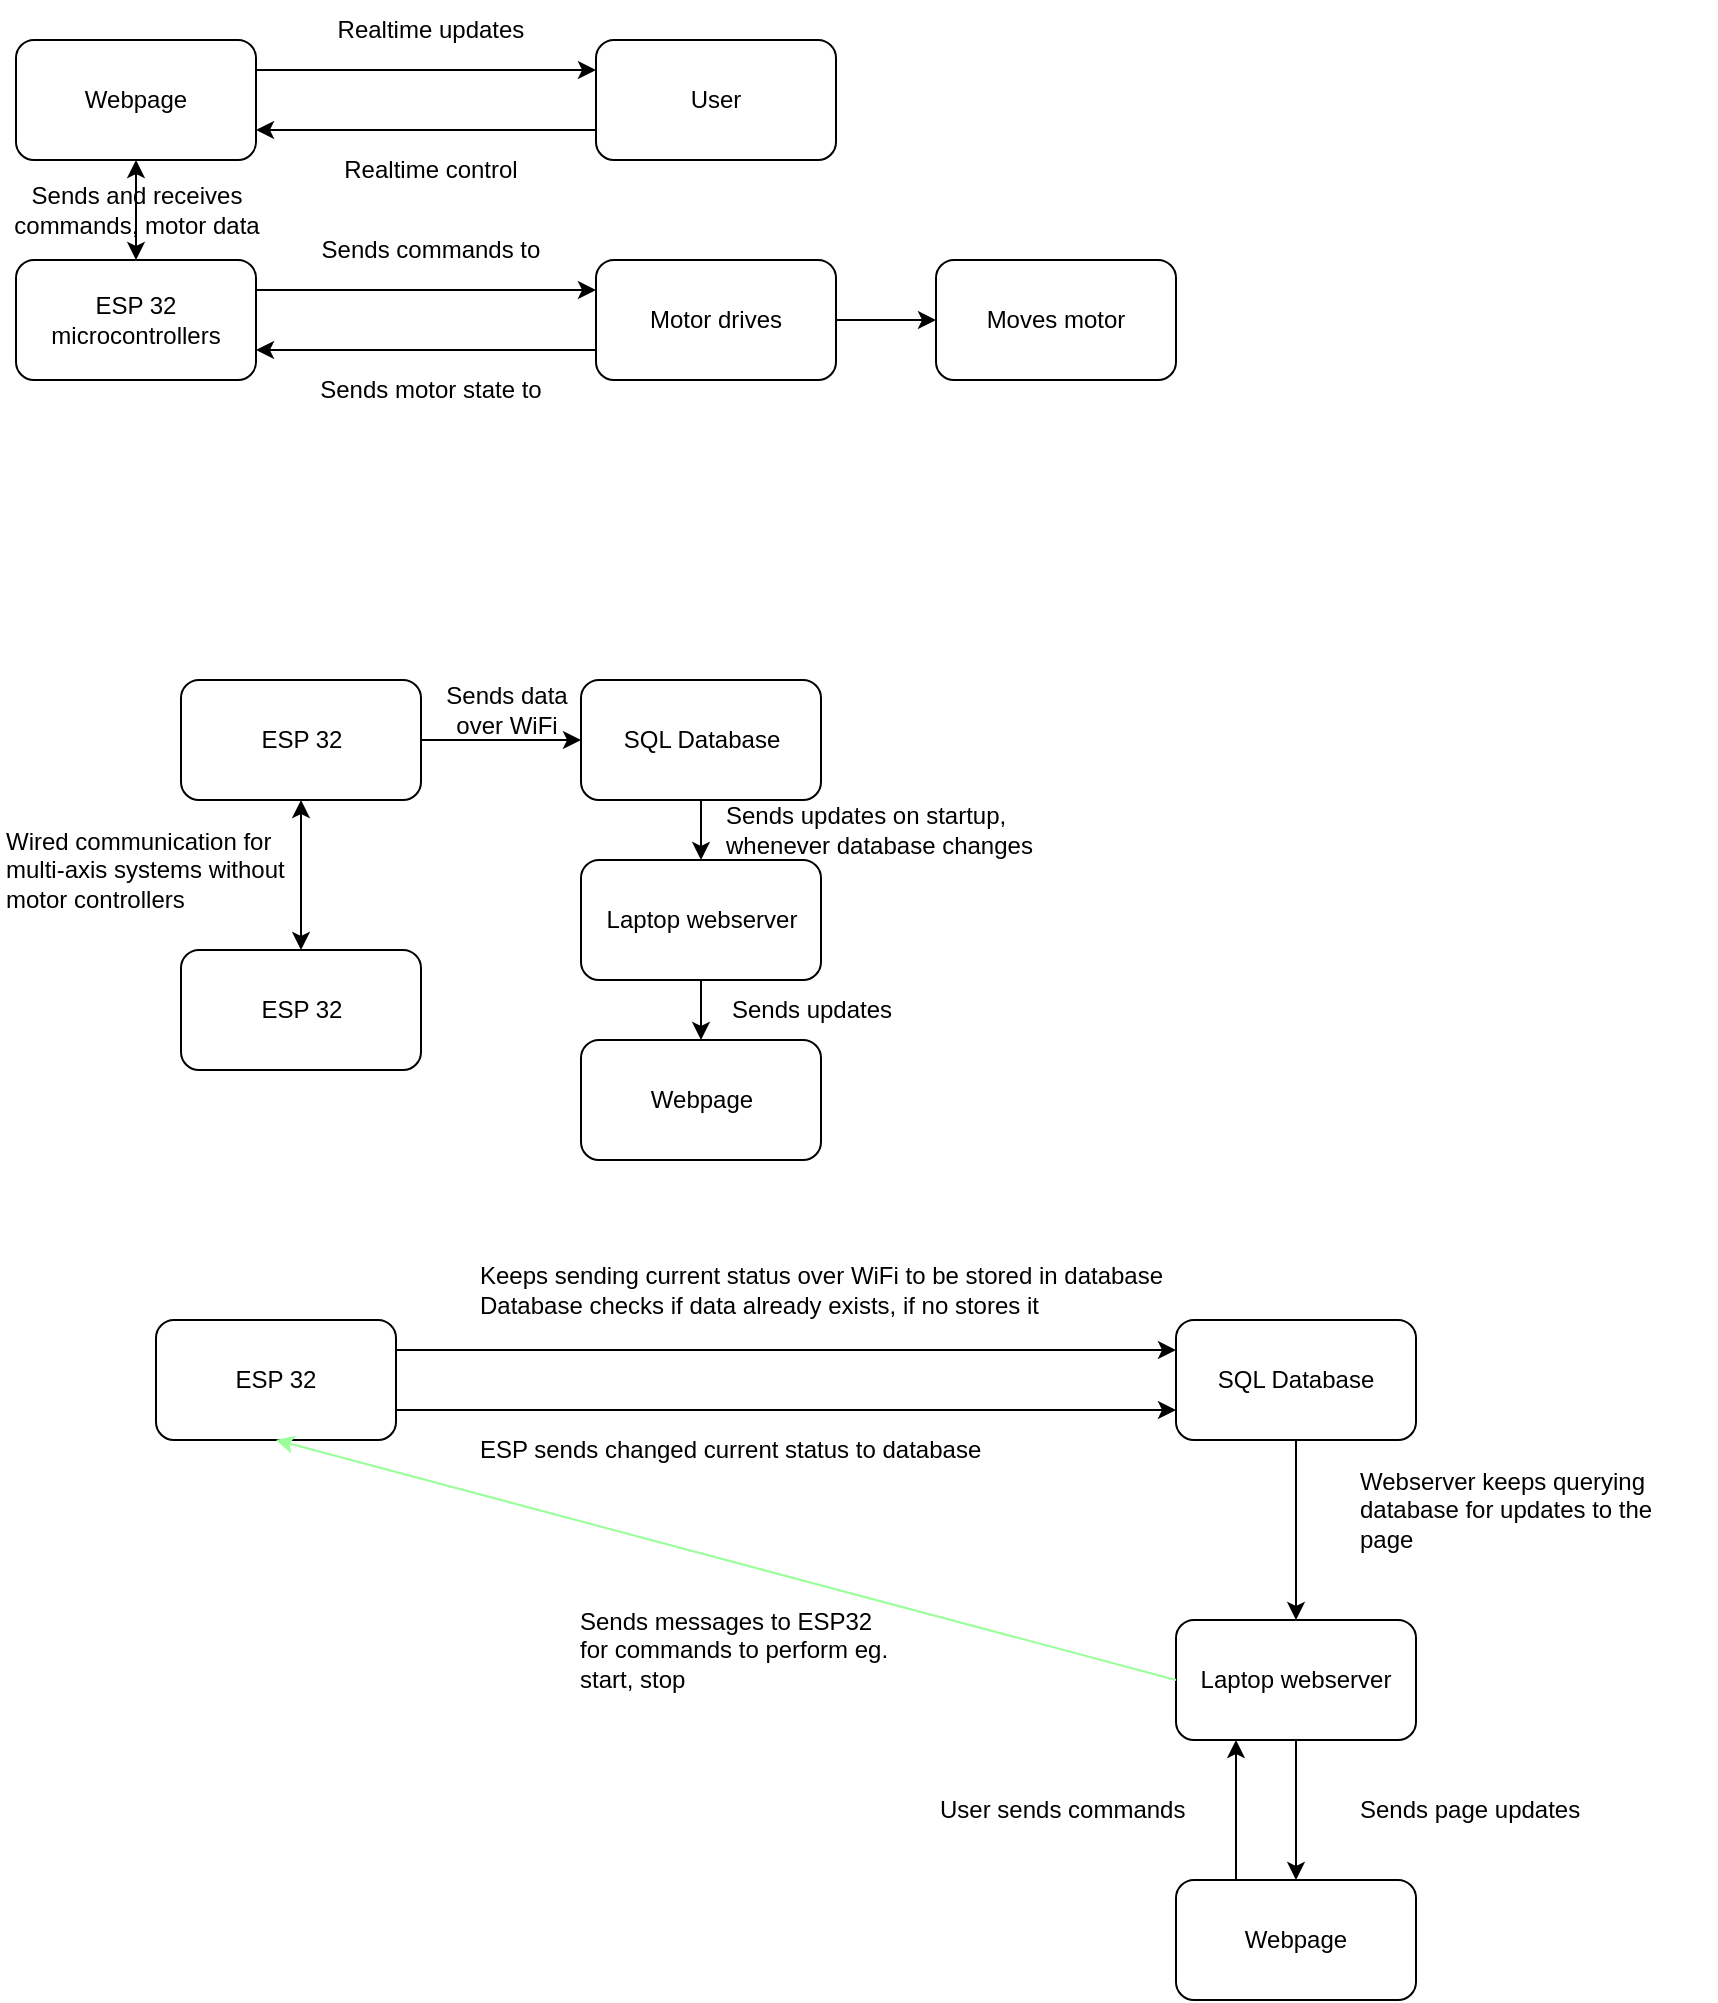 <mxfile version="22.1.4" type="github">
  <diagram name="Page-1" id="IyFaSJXehdAYe9SnTWNC">
    <mxGraphModel dx="1077" dy="559" grid="1" gridSize="10" guides="1" tooltips="1" connect="1" arrows="1" fold="1" page="1" pageScale="1" pageWidth="850" pageHeight="1100" math="0" shadow="0">
      <root>
        <mxCell id="0" />
        <mxCell id="1" parent="0" />
        <mxCell id="XIC-ybf91ITHPClUM8sA-1" value="ESP 32 microcontrollers" style="rounded=1;whiteSpace=wrap;html=1;" parent="1" vertex="1">
          <mxGeometry x="40" y="190" width="120" height="60" as="geometry" />
        </mxCell>
        <mxCell id="XIC-ybf91ITHPClUM8sA-2" value="Motor drives" style="rounded=1;whiteSpace=wrap;html=1;" parent="1" vertex="1">
          <mxGeometry x="330" y="190" width="120" height="60" as="geometry" />
        </mxCell>
        <mxCell id="XIC-ybf91ITHPClUM8sA-3" value="Moves motor" style="rounded=1;whiteSpace=wrap;html=1;" parent="1" vertex="1">
          <mxGeometry x="500" y="190" width="120" height="60" as="geometry" />
        </mxCell>
        <mxCell id="XIC-ybf91ITHPClUM8sA-4" value="" style="endArrow=classic;html=1;rounded=0;exitX=1;exitY=0.25;exitDx=0;exitDy=0;entryX=0;entryY=0.25;entryDx=0;entryDy=0;" parent="1" source="XIC-ybf91ITHPClUM8sA-1" target="XIC-ybf91ITHPClUM8sA-2" edge="1">
          <mxGeometry width="50" height="50" relative="1" as="geometry">
            <mxPoint x="300" y="270" as="sourcePoint" />
            <mxPoint x="300" y="220" as="targetPoint" />
          </mxGeometry>
        </mxCell>
        <mxCell id="XIC-ybf91ITHPClUM8sA-5" value="Sends commands to" style="text;html=1;strokeColor=none;fillColor=none;align=center;verticalAlign=middle;whiteSpace=wrap;rounded=0;" parent="1" vertex="1">
          <mxGeometry x="180" y="170" width="135" height="30" as="geometry" />
        </mxCell>
        <mxCell id="XIC-ybf91ITHPClUM8sA-6" value="" style="endArrow=classic;html=1;rounded=0;exitX=0;exitY=0.75;exitDx=0;exitDy=0;entryX=1;entryY=0.75;entryDx=0;entryDy=0;" parent="1" source="XIC-ybf91ITHPClUM8sA-2" target="XIC-ybf91ITHPClUM8sA-1" edge="1">
          <mxGeometry width="50" height="50" relative="1" as="geometry">
            <mxPoint x="300" y="210" as="sourcePoint" />
            <mxPoint x="350" y="160" as="targetPoint" />
          </mxGeometry>
        </mxCell>
        <mxCell id="XIC-ybf91ITHPClUM8sA-7" value="Sends motor state to" style="text;html=1;strokeColor=none;fillColor=none;align=center;verticalAlign=middle;whiteSpace=wrap;rounded=0;" parent="1" vertex="1">
          <mxGeometry x="180" y="240" width="135" height="30" as="geometry" />
        </mxCell>
        <mxCell id="XIC-ybf91ITHPClUM8sA-8" value="" style="endArrow=classic;html=1;rounded=0;exitX=1;exitY=0.5;exitDx=0;exitDy=0;entryX=0;entryY=0.5;entryDx=0;entryDy=0;" parent="1" source="XIC-ybf91ITHPClUM8sA-2" target="XIC-ybf91ITHPClUM8sA-3" edge="1">
          <mxGeometry width="50" height="50" relative="1" as="geometry">
            <mxPoint x="300" y="210" as="sourcePoint" />
            <mxPoint x="480" y="180" as="targetPoint" />
          </mxGeometry>
        </mxCell>
        <mxCell id="XIC-ybf91ITHPClUM8sA-9" value="Webpage" style="rounded=1;whiteSpace=wrap;html=1;" parent="1" vertex="1">
          <mxGeometry x="40" y="80" width="120" height="60" as="geometry" />
        </mxCell>
        <mxCell id="XIC-ybf91ITHPClUM8sA-12" value="User" style="rounded=1;whiteSpace=wrap;html=1;" parent="1" vertex="1">
          <mxGeometry x="330" y="80" width="120" height="60" as="geometry" />
        </mxCell>
        <mxCell id="XIC-ybf91ITHPClUM8sA-13" value="" style="endArrow=classic;html=1;rounded=0;exitX=1;exitY=0.25;exitDx=0;exitDy=0;entryX=0;entryY=0.25;entryDx=0;entryDy=0;" parent="1" source="XIC-ybf91ITHPClUM8sA-9" target="XIC-ybf91ITHPClUM8sA-12" edge="1">
          <mxGeometry width="50" height="50" relative="1" as="geometry">
            <mxPoint x="300" y="200" as="sourcePoint" />
            <mxPoint x="350" y="150" as="targetPoint" />
          </mxGeometry>
        </mxCell>
        <mxCell id="XIC-ybf91ITHPClUM8sA-14" value="Realtime updates" style="text;html=1;strokeColor=none;fillColor=none;align=center;verticalAlign=middle;whiteSpace=wrap;rounded=0;" parent="1" vertex="1">
          <mxGeometry x="180" y="60" width="135" height="30" as="geometry" />
        </mxCell>
        <mxCell id="XIC-ybf91ITHPClUM8sA-15" value="" style="endArrow=classic;html=1;rounded=0;exitX=0;exitY=0.75;exitDx=0;exitDy=0;entryX=1;entryY=0.75;entryDx=0;entryDy=0;" parent="1" source="XIC-ybf91ITHPClUM8sA-12" target="XIC-ybf91ITHPClUM8sA-9" edge="1">
          <mxGeometry width="50" height="50" relative="1" as="geometry">
            <mxPoint x="300" y="200" as="sourcePoint" />
            <mxPoint x="350" y="150" as="targetPoint" />
          </mxGeometry>
        </mxCell>
        <mxCell id="XIC-ybf91ITHPClUM8sA-16" value="Realtime control" style="text;html=1;strokeColor=none;fillColor=none;align=center;verticalAlign=middle;whiteSpace=wrap;rounded=0;" parent="1" vertex="1">
          <mxGeometry x="180" y="130" width="135" height="30" as="geometry" />
        </mxCell>
        <mxCell id="XIC-ybf91ITHPClUM8sA-19" value="" style="endArrow=classic;startArrow=classic;html=1;rounded=0;entryX=0.5;entryY=1;entryDx=0;entryDy=0;" parent="1" target="XIC-ybf91ITHPClUM8sA-9" edge="1">
          <mxGeometry width="50" height="50" relative="1" as="geometry">
            <mxPoint x="100" y="190" as="sourcePoint" />
            <mxPoint x="150" y="140" as="targetPoint" />
          </mxGeometry>
        </mxCell>
        <mxCell id="XIC-ybf91ITHPClUM8sA-21" value="Sends and receives commands, motor data" style="text;html=1;strokeColor=none;fillColor=none;align=center;verticalAlign=middle;whiteSpace=wrap;rounded=0;" parent="1" vertex="1">
          <mxGeometry x="32.5" y="150" width="135" height="30" as="geometry" />
        </mxCell>
        <mxCell id="XIC-ybf91ITHPClUM8sA-28" style="edgeStyle=orthogonalEdgeStyle;rounded=0;orthogonalLoop=1;jettySize=auto;html=1;exitX=1;exitY=0.5;exitDx=0;exitDy=0;entryX=0;entryY=0.5;entryDx=0;entryDy=0;" parent="1" source="XIC-ybf91ITHPClUM8sA-22" target="XIC-ybf91ITHPClUM8sA-25" edge="1">
          <mxGeometry relative="1" as="geometry" />
        </mxCell>
        <mxCell id="XIC-ybf91ITHPClUM8sA-22" value="ESP 32" style="rounded=1;whiteSpace=wrap;html=1;" parent="1" vertex="1">
          <mxGeometry x="122.5" y="400" width="120" height="60" as="geometry" />
        </mxCell>
        <mxCell id="XIC-ybf91ITHPClUM8sA-36" style="edgeStyle=orthogonalEdgeStyle;rounded=0;orthogonalLoop=1;jettySize=auto;html=1;exitX=0.5;exitY=1;exitDx=0;exitDy=0;entryX=0.5;entryY=0;entryDx=0;entryDy=0;" parent="1" source="XIC-ybf91ITHPClUM8sA-23" target="XIC-ybf91ITHPClUM8sA-24" edge="1">
          <mxGeometry relative="1" as="geometry" />
        </mxCell>
        <mxCell id="XIC-ybf91ITHPClUM8sA-23" value="Laptop webserver" style="rounded=1;whiteSpace=wrap;html=1;" parent="1" vertex="1">
          <mxGeometry x="322.5" y="490" width="120" height="60" as="geometry" />
        </mxCell>
        <mxCell id="XIC-ybf91ITHPClUM8sA-24" value="Webpage" style="rounded=1;whiteSpace=wrap;html=1;" parent="1" vertex="1">
          <mxGeometry x="322.5" y="580" width="120" height="60" as="geometry" />
        </mxCell>
        <mxCell id="XIC-ybf91ITHPClUM8sA-30" style="edgeStyle=orthogonalEdgeStyle;rounded=0;orthogonalLoop=1;jettySize=auto;html=1;exitX=0.5;exitY=1;exitDx=0;exitDy=0;entryX=0.5;entryY=0;entryDx=0;entryDy=0;" parent="1" source="XIC-ybf91ITHPClUM8sA-25" target="XIC-ybf91ITHPClUM8sA-23" edge="1">
          <mxGeometry relative="1" as="geometry" />
        </mxCell>
        <mxCell id="XIC-ybf91ITHPClUM8sA-25" value="SQL Database" style="rounded=1;whiteSpace=wrap;html=1;" parent="1" vertex="1">
          <mxGeometry x="322.5" y="400" width="120" height="60" as="geometry" />
        </mxCell>
        <mxCell id="XIC-ybf91ITHPClUM8sA-27" value="Sends data&lt;br&gt;over WiFi" style="text;html=1;strokeColor=none;fillColor=none;align=center;verticalAlign=middle;whiteSpace=wrap;rounded=0;" parent="1" vertex="1">
          <mxGeometry x="222.5" y="400" width="125" height="30" as="geometry" />
        </mxCell>
        <mxCell id="XIC-ybf91ITHPClUM8sA-31" value="Sends updates on startup,&lt;br&gt;whenever database changes" style="text;html=1;strokeColor=none;fillColor=none;align=left;verticalAlign=middle;whiteSpace=wrap;rounded=0;" parent="1" vertex="1">
          <mxGeometry x="392.5" y="460" width="180" height="30" as="geometry" />
        </mxCell>
        <mxCell id="XIC-ybf91ITHPClUM8sA-37" value="Sends updates" style="text;html=1;strokeColor=none;fillColor=none;align=center;verticalAlign=middle;whiteSpace=wrap;rounded=0;" parent="1" vertex="1">
          <mxGeometry x="347.5" y="550" width="180" height="30" as="geometry" />
        </mxCell>
        <mxCell id="XIC-ybf91ITHPClUM8sA-38" value="ESP 32" style="rounded=1;whiteSpace=wrap;html=1;" parent="1" vertex="1">
          <mxGeometry x="122.5" y="535" width="120" height="60" as="geometry" />
        </mxCell>
        <mxCell id="XIC-ybf91ITHPClUM8sA-39" value="" style="endArrow=classic;startArrow=classic;html=1;rounded=0;exitX=0.5;exitY=0;exitDx=0;exitDy=0;entryX=0.5;entryY=1;entryDx=0;entryDy=0;" parent="1" source="XIC-ybf91ITHPClUM8sA-38" target="XIC-ybf91ITHPClUM8sA-22" edge="1">
          <mxGeometry width="50" height="50" relative="1" as="geometry">
            <mxPoint x="242.5" y="560" as="sourcePoint" />
            <mxPoint x="292.5" y="510" as="targetPoint" />
            <Array as="points" />
          </mxGeometry>
        </mxCell>
        <mxCell id="XIC-ybf91ITHPClUM8sA-40" value="Wired communication for multi-axis systems without motor controllers" style="text;html=1;strokeColor=none;fillColor=none;align=left;verticalAlign=middle;whiteSpace=wrap;rounded=0;" parent="1" vertex="1">
          <mxGeometry x="32.5" y="480" width="160" height="30" as="geometry" />
        </mxCell>
        <mxCell id="HLk0gE1PzRgoltAU9JZa-1" style="edgeStyle=orthogonalEdgeStyle;rounded=0;orthogonalLoop=1;jettySize=auto;html=1;exitX=1;exitY=0.25;exitDx=0;exitDy=0;entryX=0;entryY=0.25;entryDx=0;entryDy=0;" edge="1" parent="1" source="HLk0gE1PzRgoltAU9JZa-2" target="HLk0gE1PzRgoltAU9JZa-7">
          <mxGeometry relative="1" as="geometry" />
        </mxCell>
        <mxCell id="HLk0gE1PzRgoltAU9JZa-2" value="ESP 32" style="rounded=1;whiteSpace=wrap;html=1;" vertex="1" parent="1">
          <mxGeometry x="110" y="720" width="120" height="60" as="geometry" />
        </mxCell>
        <mxCell id="HLk0gE1PzRgoltAU9JZa-3" style="edgeStyle=orthogonalEdgeStyle;rounded=0;orthogonalLoop=1;jettySize=auto;html=1;exitX=0.5;exitY=1;exitDx=0;exitDy=0;entryX=0.5;entryY=0;entryDx=0;entryDy=0;" edge="1" parent="1" source="HLk0gE1PzRgoltAU9JZa-4" target="HLk0gE1PzRgoltAU9JZa-5">
          <mxGeometry relative="1" as="geometry" />
        </mxCell>
        <mxCell id="HLk0gE1PzRgoltAU9JZa-4" value="Laptop webserver" style="rounded=1;whiteSpace=wrap;html=1;" vertex="1" parent="1">
          <mxGeometry x="620" y="870" width="120" height="60" as="geometry" />
        </mxCell>
        <mxCell id="HLk0gE1PzRgoltAU9JZa-14" style="edgeStyle=orthogonalEdgeStyle;rounded=0;orthogonalLoop=1;jettySize=auto;html=1;exitX=0.25;exitY=0;exitDx=0;exitDy=0;entryX=0.25;entryY=1;entryDx=0;entryDy=0;" edge="1" parent="1" source="HLk0gE1PzRgoltAU9JZa-5" target="HLk0gE1PzRgoltAU9JZa-4">
          <mxGeometry relative="1" as="geometry" />
        </mxCell>
        <mxCell id="HLk0gE1PzRgoltAU9JZa-5" value="Webpage" style="rounded=1;whiteSpace=wrap;html=1;" vertex="1" parent="1">
          <mxGeometry x="620" y="1000" width="120" height="60" as="geometry" />
        </mxCell>
        <mxCell id="HLk0gE1PzRgoltAU9JZa-6" style="edgeStyle=orthogonalEdgeStyle;rounded=0;orthogonalLoop=1;jettySize=auto;html=1;exitX=0.5;exitY=1;exitDx=0;exitDy=0;entryX=0.5;entryY=0;entryDx=0;entryDy=0;" edge="1" parent="1" source="HLk0gE1PzRgoltAU9JZa-7" target="HLk0gE1PzRgoltAU9JZa-4">
          <mxGeometry relative="1" as="geometry" />
        </mxCell>
        <mxCell id="HLk0gE1PzRgoltAU9JZa-7" value="SQL Database" style="rounded=1;whiteSpace=wrap;html=1;" vertex="1" parent="1">
          <mxGeometry x="620" y="720" width="120" height="60" as="geometry" />
        </mxCell>
        <mxCell id="HLk0gE1PzRgoltAU9JZa-8" value="Keeps sending current status over WiFi to be stored in database&lt;br&gt;Database checks if data already exists, if no stores it" style="text;html=1;strokeColor=none;fillColor=none;align=left;verticalAlign=middle;whiteSpace=wrap;rounded=0;" vertex="1" parent="1">
          <mxGeometry x="270" y="690" width="350" height="30" as="geometry" />
        </mxCell>
        <mxCell id="HLk0gE1PzRgoltAU9JZa-9" value="Sends page updates" style="text;html=1;strokeColor=none;fillColor=none;align=left;verticalAlign=middle;whiteSpace=wrap;rounded=0;" vertex="1" parent="1">
          <mxGeometry x="710" y="950" width="180" height="30" as="geometry" />
        </mxCell>
        <mxCell id="HLk0gE1PzRgoltAU9JZa-13" value="Webserver keeps querying database for updates to the page" style="text;html=1;strokeColor=none;fillColor=none;align=left;verticalAlign=middle;whiteSpace=wrap;rounded=0;" vertex="1" parent="1">
          <mxGeometry x="710" y="800" width="150" height="30" as="geometry" />
        </mxCell>
        <mxCell id="HLk0gE1PzRgoltAU9JZa-15" value="User sends commands" style="text;html=1;strokeColor=none;fillColor=none;align=left;verticalAlign=middle;whiteSpace=wrap;rounded=0;" vertex="1" parent="1">
          <mxGeometry x="500" y="950" width="180" height="30" as="geometry" />
        </mxCell>
        <mxCell id="HLk0gE1PzRgoltAU9JZa-16" value="" style="endArrow=classic;html=1;rounded=0;exitX=0;exitY=0.5;exitDx=0;exitDy=0;entryX=0.5;entryY=1;entryDx=0;entryDy=0;strokeColor=#99FF99;" edge="1" parent="1" source="HLk0gE1PzRgoltAU9JZa-4" target="HLk0gE1PzRgoltAU9JZa-2">
          <mxGeometry width="50" height="50" relative="1" as="geometry">
            <mxPoint x="410" y="890" as="sourcePoint" />
            <mxPoint x="460" y="840" as="targetPoint" />
          </mxGeometry>
        </mxCell>
        <mxCell id="HLk0gE1PzRgoltAU9JZa-17" value="Sends messages to ESP32&lt;br&gt;for commands to perform eg.&lt;br&gt;start, stop" style="text;html=1;strokeColor=none;fillColor=none;align=left;verticalAlign=middle;whiteSpace=wrap;rounded=0;" vertex="1" parent="1">
          <mxGeometry x="320" y="870" width="180" height="30" as="geometry" />
        </mxCell>
        <mxCell id="HLk0gE1PzRgoltAU9JZa-18" value="" style="endArrow=classic;html=1;rounded=0;exitX=1;exitY=0.75;exitDx=0;exitDy=0;entryX=0;entryY=0.75;entryDx=0;entryDy=0;" edge="1" parent="1" source="HLk0gE1PzRgoltAU9JZa-2" target="HLk0gE1PzRgoltAU9JZa-7">
          <mxGeometry width="50" height="50" relative="1" as="geometry">
            <mxPoint x="410" y="890" as="sourcePoint" />
            <mxPoint x="460" y="840" as="targetPoint" />
          </mxGeometry>
        </mxCell>
        <mxCell id="HLk0gE1PzRgoltAU9JZa-19" value="ESP sends changed current status to database" style="text;html=1;strokeColor=none;fillColor=none;align=left;verticalAlign=middle;whiteSpace=wrap;rounded=0;" vertex="1" parent="1">
          <mxGeometry x="270" y="770" width="350" height="30" as="geometry" />
        </mxCell>
      </root>
    </mxGraphModel>
  </diagram>
</mxfile>
